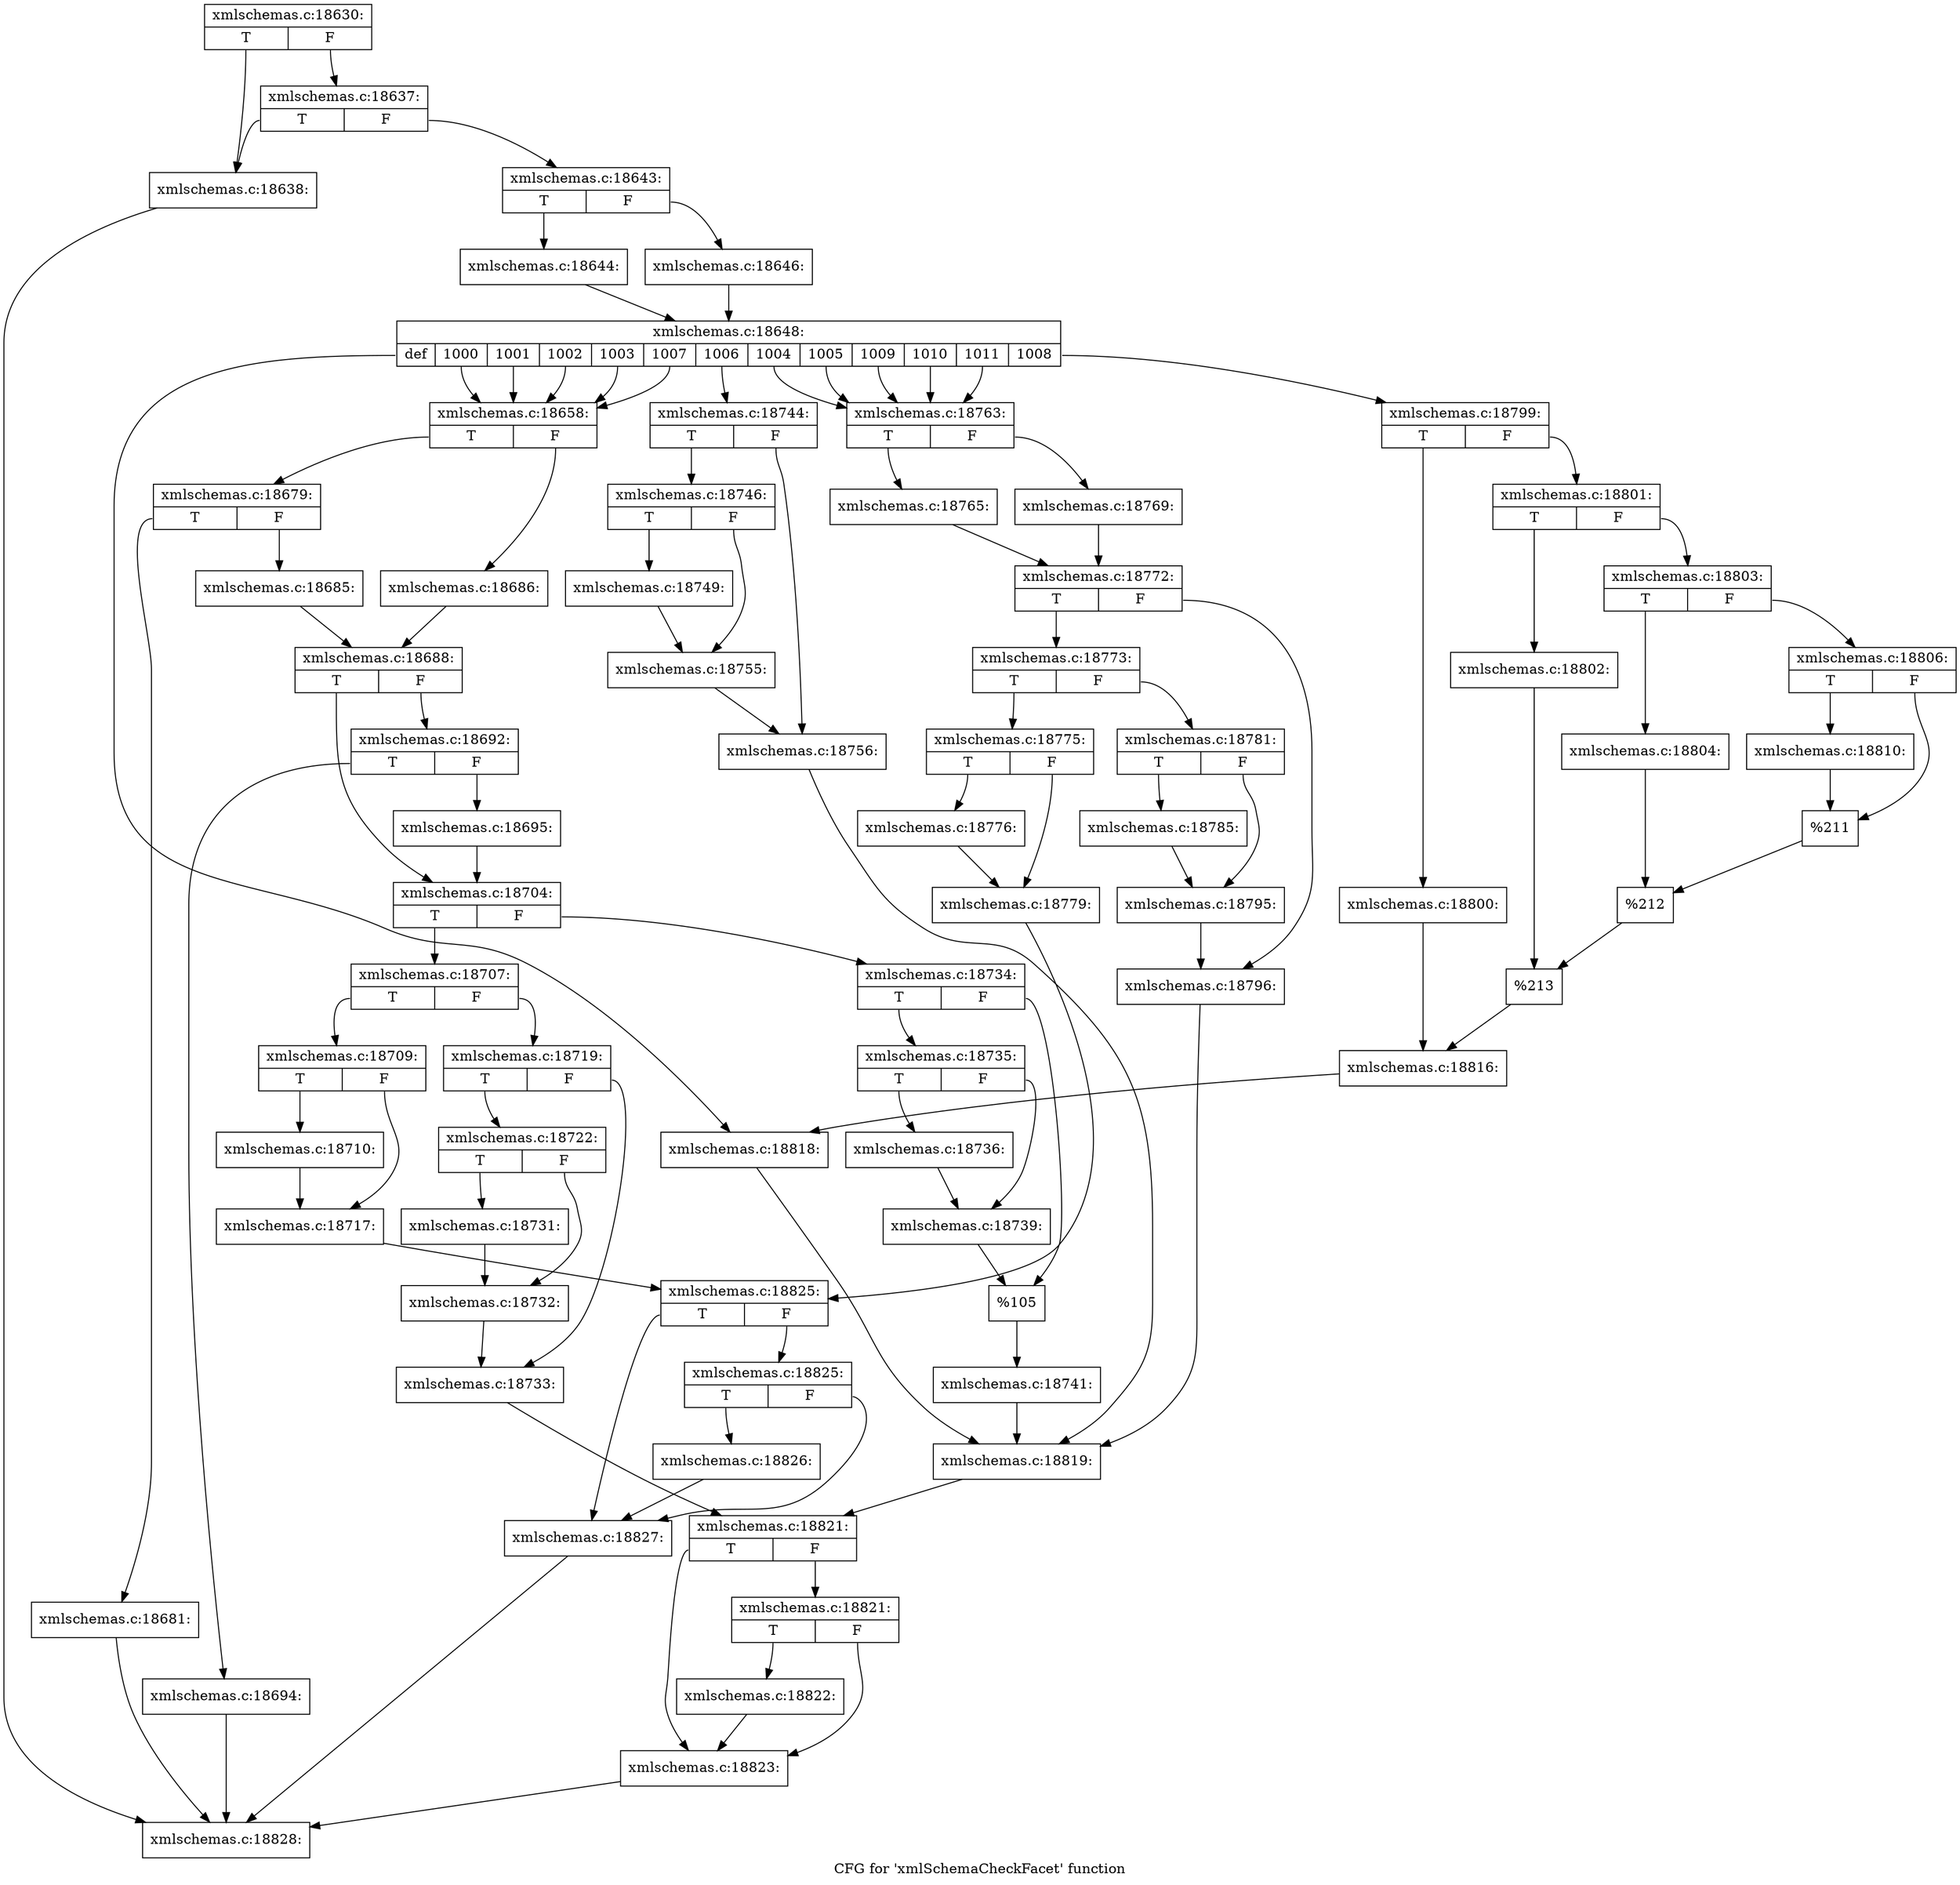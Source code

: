 digraph "CFG for 'xmlSchemaCheckFacet' function" {
	label="CFG for 'xmlSchemaCheckFacet' function";

	Node0x45876e0 [shape=record,label="{xmlschemas.c:18630:|{<s0>T|<s1>F}}"];
	Node0x45876e0:s0 -> Node0x4913620;
	Node0x45876e0:s1 -> Node0x49136c0;
	Node0x49136c0 [shape=record,label="{xmlschemas.c:18637:|{<s0>T|<s1>F}}"];
	Node0x49136c0:s0 -> Node0x4913620;
	Node0x49136c0:s1 -> Node0x4913670;
	Node0x4913620 [shape=record,label="{xmlschemas.c:18638:}"];
	Node0x4913620 -> Node0x4587600;
	Node0x4913670 [shape=record,label="{xmlschemas.c:18643:|{<s0>T|<s1>F}}"];
	Node0x4913670:s0 -> Node0x4913de0;
	Node0x4913670:s1 -> Node0x4913e80;
	Node0x4913de0 [shape=record,label="{xmlschemas.c:18644:}"];
	Node0x4913de0 -> Node0x4913e30;
	Node0x4913e80 [shape=record,label="{xmlschemas.c:18646:}"];
	Node0x4913e80 -> Node0x4913e30;
	Node0x4913e30 [shape=record,label="{xmlschemas.c:18648:|{<s0>def|<s1>1000|<s2>1001|<s3>1002|<s4>1003|<s5>1007|<s6>1006|<s7>1004|<s8>1005|<s9>1009|<s10>1010|<s11>1011|<s12>1008}}"];
	Node0x4913e30:s0 -> Node0x4914620;
	Node0x4913e30:s1 -> Node0x49149a0;
	Node0x4913e30:s2 -> Node0x49149a0;
	Node0x4913e30:s3 -> Node0x49149a0;
	Node0x4913e30:s4 -> Node0x49149a0;
	Node0x4913e30:s5 -> Node0x49149a0;
	Node0x4913e30:s6 -> Node0x4820ae0;
	Node0x4913e30:s7 -> Node0x4940330;
	Node0x4913e30:s8 -> Node0x4940330;
	Node0x4913e30:s9 -> Node0x4940330;
	Node0x4913e30:s10 -> Node0x4940330;
	Node0x4913e30:s11 -> Node0x4940330;
	Node0x4913e30:s12 -> Node0x49448e0;
	Node0x49149a0 [shape=record,label="{xmlschemas.c:18658:|{<s0>T|<s1>F}}"];
	Node0x49149a0:s0 -> Node0x4914ed0;
	Node0x49149a0:s1 -> Node0x4914f70;
	Node0x4914ed0 [shape=record,label="{xmlschemas.c:18679:|{<s0>T|<s1>F}}"];
	Node0x4914ed0:s0 -> Node0x462aca0;
	Node0x4914ed0:s1 -> Node0x462acf0;
	Node0x462aca0 [shape=record,label="{xmlschemas.c:18681:}"];
	Node0x462aca0 -> Node0x4587600;
	Node0x462acf0 [shape=record,label="{xmlschemas.c:18685:}"];
	Node0x462acf0 -> Node0x4914f20;
	Node0x4914f70 [shape=record,label="{xmlschemas.c:18686:}"];
	Node0x4914f70 -> Node0x4914f20;
	Node0x4914f20 [shape=record,label="{xmlschemas.c:18688:|{<s0>T|<s1>F}}"];
	Node0x4914f20:s0 -> Node0x45a9050;
	Node0x4914f20:s1 -> Node0x45a9000;
	Node0x45a9000 [shape=record,label="{xmlschemas.c:18692:|{<s0>T|<s1>F}}"];
	Node0x45a9000:s0 -> Node0x4917df0;
	Node0x45a9000:s1 -> Node0x4917e40;
	Node0x4917df0 [shape=record,label="{xmlschemas.c:18694:}"];
	Node0x4917df0 -> Node0x4587600;
	Node0x4917e40 [shape=record,label="{xmlschemas.c:18695:}"];
	Node0x4917e40 -> Node0x45a9050;
	Node0x45a9050 [shape=record,label="{xmlschemas.c:18704:|{<s0>T|<s1>F}}"];
	Node0x45a9050:s0 -> Node0x46163c0;
	Node0x45a9050:s1 -> Node0x4616cf0;
	Node0x46163c0 [shape=record,label="{xmlschemas.c:18707:|{<s0>T|<s1>F}}"];
	Node0x46163c0:s0 -> Node0x4616fa0;
	Node0x46163c0:s1 -> Node0x4616ff0;
	Node0x4616fa0 [shape=record,label="{xmlschemas.c:18709:|{<s0>T|<s1>F}}"];
	Node0x4616fa0:s0 -> Node0x46172d0;
	Node0x4616fa0:s1 -> Node0x4617320;
	Node0x46172d0 [shape=record,label="{xmlschemas.c:18710:}"];
	Node0x46172d0 -> Node0x4617320;
	Node0x4617320 [shape=record,label="{xmlschemas.c:18717:}"];
	Node0x4617320 -> Node0x492d230;
	Node0x4616ff0 [shape=record,label="{xmlschemas.c:18719:|{<s0>T|<s1>F}}"];
	Node0x4616ff0:s0 -> Node0x492cf40;
	Node0x4616ff0:s1 -> Node0x492cf90;
	Node0x492cf40 [shape=record,label="{xmlschemas.c:18722:|{<s0>T|<s1>F}}"];
	Node0x492cf40:s0 -> Node0x43b7df0;
	Node0x492cf40:s1 -> Node0x481f040;
	Node0x43b7df0 [shape=record,label="{xmlschemas.c:18731:}"];
	Node0x43b7df0 -> Node0x481f040;
	Node0x481f040 [shape=record,label="{xmlschemas.c:18732:}"];
	Node0x481f040 -> Node0x492cf90;
	Node0x492cf90 [shape=record,label="{xmlschemas.c:18733:}"];
	Node0x492cf90 -> Node0x481f370;
	Node0x4616cf0 [shape=record,label="{xmlschemas.c:18734:|{<s0>T|<s1>F}}"];
	Node0x4616cf0:s0 -> Node0x481fbc0;
	Node0x4616cf0:s1 -> Node0x481fc10;
	Node0x481fbc0 [shape=record,label="{xmlschemas.c:18735:|{<s0>T|<s1>F}}"];
	Node0x481fbc0:s0 -> Node0x4820020;
	Node0x481fbc0:s1 -> Node0x4820070;
	Node0x4820020 [shape=record,label="{xmlschemas.c:18736:}"];
	Node0x4820020 -> Node0x4820070;
	Node0x4820070 [shape=record,label="{xmlschemas.c:18739:}"];
	Node0x4820070 -> Node0x481fc10;
	Node0x481fc10 [shape=record,label="{%105}"];
	Node0x481fc10 -> Node0x46166f0;
	Node0x46166f0 [shape=record,label="{xmlschemas.c:18741:}"];
	Node0x46166f0 -> Node0x4914410;
	Node0x4820ae0 [shape=record,label="{xmlschemas.c:18744:|{<s0>T|<s1>F}}"];
	Node0x4820ae0:s0 -> Node0x4821100;
	Node0x4820ae0:s1 -> Node0x4821430;
	Node0x4821100 [shape=record,label="{xmlschemas.c:18746:|{<s0>T|<s1>F}}"];
	Node0x4821100:s0 -> Node0x493f620;
	Node0x4821100:s1 -> Node0x493f670;
	Node0x493f620 [shape=record,label="{xmlschemas.c:18749:}"];
	Node0x493f620 -> Node0x493f670;
	Node0x493f670 [shape=record,label="{xmlschemas.c:18755:}"];
	Node0x493f670 -> Node0x4821430;
	Node0x4821430 [shape=record,label="{xmlschemas.c:18756:}"];
	Node0x4821430 -> Node0x4914410;
	Node0x4940330 [shape=record,label="{xmlschemas.c:18763:|{<s0>T|<s1>F}}"];
	Node0x4940330:s0 -> Node0x481f170;
	Node0x4940330:s1 -> Node0x4821240;
	Node0x481f170 [shape=record,label="{xmlschemas.c:18765:}"];
	Node0x481f170 -> Node0x48211f0;
	Node0x4821240 [shape=record,label="{xmlschemas.c:18769:}"];
	Node0x4821240 -> Node0x48211f0;
	Node0x48211f0 [shape=record,label="{xmlschemas.c:18772:|{<s0>T|<s1>F}}"];
	Node0x48211f0:s0 -> Node0x49413f0;
	Node0x48211f0:s1 -> Node0x4941720;
	Node0x49413f0 [shape=record,label="{xmlschemas.c:18773:|{<s0>T|<s1>F}}"];
	Node0x49413f0:s0 -> Node0x4943010;
	Node0x49413f0:s1 -> Node0x4943060;
	Node0x4943010 [shape=record,label="{xmlschemas.c:18775:|{<s0>T|<s1>F}}"];
	Node0x4943010:s0 -> Node0x4943340;
	Node0x4943010:s1 -> Node0x4943390;
	Node0x4943340 [shape=record,label="{xmlschemas.c:18776:}"];
	Node0x4943340 -> Node0x4943390;
	Node0x4943390 [shape=record,label="{xmlschemas.c:18779:}"];
	Node0x4943390 -> Node0x492d230;
	Node0x4943060 [shape=record,label="{xmlschemas.c:18781:|{<s0>T|<s1>F}}"];
	Node0x4943060:s0 -> Node0x4943b80;
	Node0x4943060:s1 -> Node0x4943bd0;
	Node0x4943b80 [shape=record,label="{xmlschemas.c:18785:}"];
	Node0x4943b80 -> Node0x4943bd0;
	Node0x4943bd0 [shape=record,label="{xmlschemas.c:18795:}"];
	Node0x4943bd0 -> Node0x4941720;
	Node0x4941720 [shape=record,label="{xmlschemas.c:18796:}"];
	Node0x4941720 -> Node0x4914410;
	Node0x49448e0 [shape=record,label="{xmlschemas.c:18799:|{<s0>T|<s1>F}}"];
	Node0x49448e0:s0 -> Node0x4940f60;
	Node0x49448e0:s1 -> Node0x4941310;
	Node0x4940f60 [shape=record,label="{xmlschemas.c:18800:}"];
	Node0x4940f60 -> Node0x49412c0;
	Node0x4941310 [shape=record,label="{xmlschemas.c:18801:|{<s0>T|<s1>F}}"];
	Node0x4941310:s0 -> Node0x4946490;
	Node0x4941310:s1 -> Node0x4946d00;
	Node0x4946490 [shape=record,label="{xmlschemas.c:18802:}"];
	Node0x4946490 -> Node0x49467c0;
	Node0x4946d00 [shape=record,label="{xmlschemas.c:18803:|{<s0>T|<s1>F}}"];
	Node0x4946d00:s0 -> Node0x4947550;
	Node0x4946d00:s1 -> Node0x49475f0;
	Node0x4947550 [shape=record,label="{xmlschemas.c:18804:}"];
	Node0x4947550 -> Node0x49475a0;
	Node0x49475f0 [shape=record,label="{xmlschemas.c:18806:|{<s0>T|<s1>F}}"];
	Node0x49475f0:s0 -> Node0x4948040;
	Node0x49475f0:s1 -> Node0x4948090;
	Node0x4948040 [shape=record,label="{xmlschemas.c:18810:}"];
	Node0x4948040 -> Node0x4948090;
	Node0x4948090 [shape=record,label="{%211}"];
	Node0x4948090 -> Node0x49475a0;
	Node0x49475a0 [shape=record,label="{%212}"];
	Node0x49475a0 -> Node0x49467c0;
	Node0x49467c0 [shape=record,label="{%213}"];
	Node0x49467c0 -> Node0x49412c0;
	Node0x49412c0 [shape=record,label="{xmlschemas.c:18816:}"];
	Node0x49412c0 -> Node0x4914620;
	Node0x4914620 [shape=record,label="{xmlschemas.c:18818:}"];
	Node0x4914620 -> Node0x4914410;
	Node0x4914410 [shape=record,label="{xmlschemas.c:18819:}"];
	Node0x4914410 -> Node0x481f370;
	Node0x481f370 [shape=record,label="{xmlschemas.c:18821:|{<s0>T|<s1>F}}"];
	Node0x481f370:s0 -> Node0x4949220;
	Node0x481f370:s1 -> Node0x4949270;
	Node0x4949270 [shape=record,label="{xmlschemas.c:18821:|{<s0>T|<s1>F}}"];
	Node0x4949270:s0 -> Node0x49491d0;
	Node0x4949270:s1 -> Node0x4949220;
	Node0x49491d0 [shape=record,label="{xmlschemas.c:18822:}"];
	Node0x49491d0 -> Node0x4949220;
	Node0x4949220 [shape=record,label="{xmlschemas.c:18823:}"];
	Node0x4949220 -> Node0x4587600;
	Node0x492d230 [shape=record,label="{xmlschemas.c:18825:|{<s0>T|<s1>F}}"];
	Node0x492d230:s0 -> Node0x4949b20;
	Node0x492d230:s1 -> Node0x4949b70;
	Node0x4949b70 [shape=record,label="{xmlschemas.c:18825:|{<s0>T|<s1>F}}"];
	Node0x4949b70:s0 -> Node0x4949ad0;
	Node0x4949b70:s1 -> Node0x4949b20;
	Node0x4949ad0 [shape=record,label="{xmlschemas.c:18826:}"];
	Node0x4949ad0 -> Node0x4949b20;
	Node0x4949b20 [shape=record,label="{xmlschemas.c:18827:}"];
	Node0x4949b20 -> Node0x4587600;
	Node0x4587600 [shape=record,label="{xmlschemas.c:18828:}"];
}
